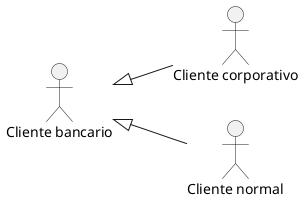 @startuml

left to right direction

:Cliente bancario: as cb
:Cliente corporativo: as cc
:Cliente normal: as cn

cb <|-- cc
cb <|-- cn
@enduml